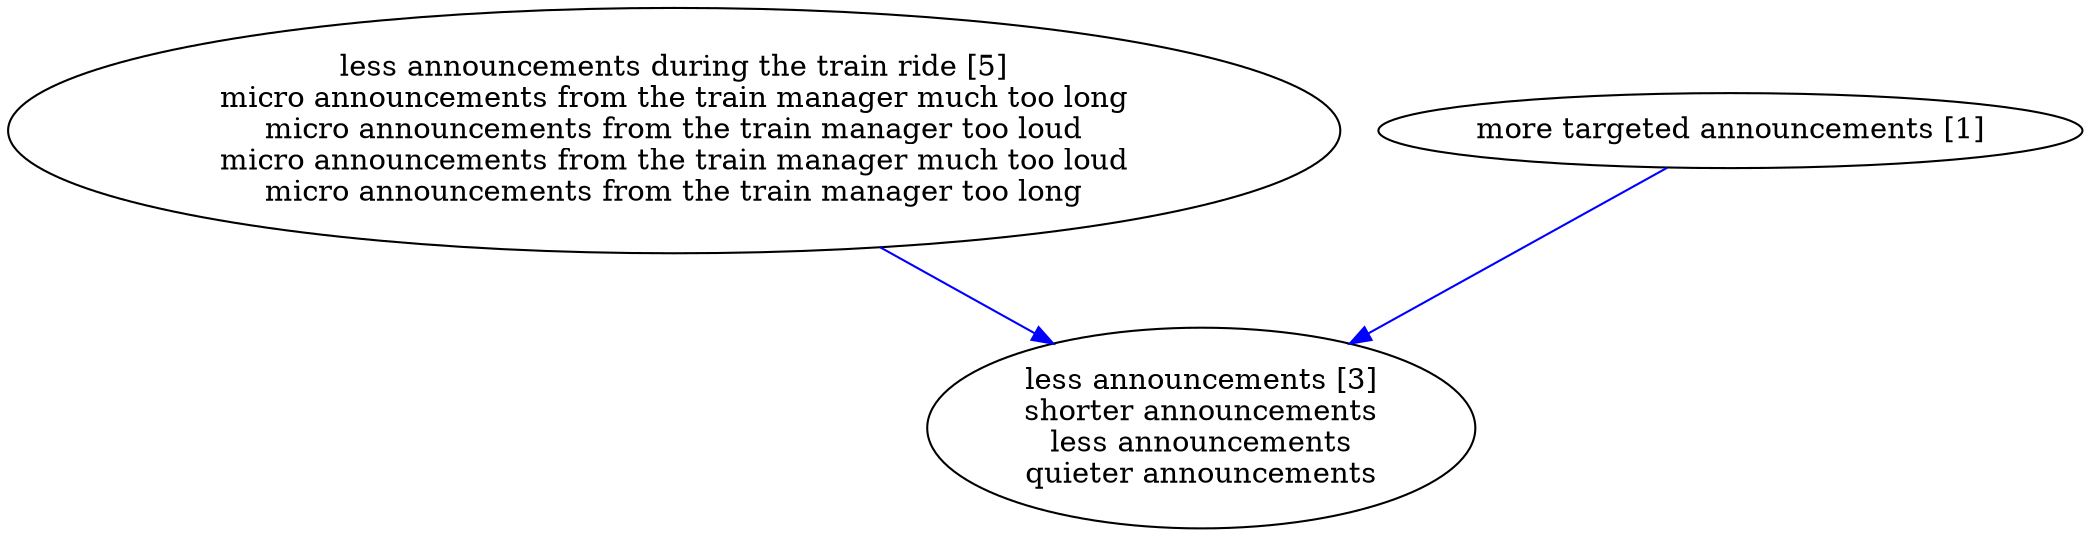 digraph collapsedGraph {
"less announcements during the train ride [5]\nmicro announcements from the train manager much too long\nmicro announcements from the train manager too loud\nmicro announcements from the train manager much too loud\nmicro announcements from the train manager too long""less announcements [3]\nshorter announcements\nless announcements\nquieter announcements""more targeted announcements [1]""less announcements during the train ride [5]\nmicro announcements from the train manager much too long\nmicro announcements from the train manager too loud\nmicro announcements from the train manager much too loud\nmicro announcements from the train manager too long" -> "less announcements [3]\nshorter announcements\nless announcements\nquieter announcements" [color=blue]
"more targeted announcements [1]" -> "less announcements [3]\nshorter announcements\nless announcements\nquieter announcements" [color=blue]
}